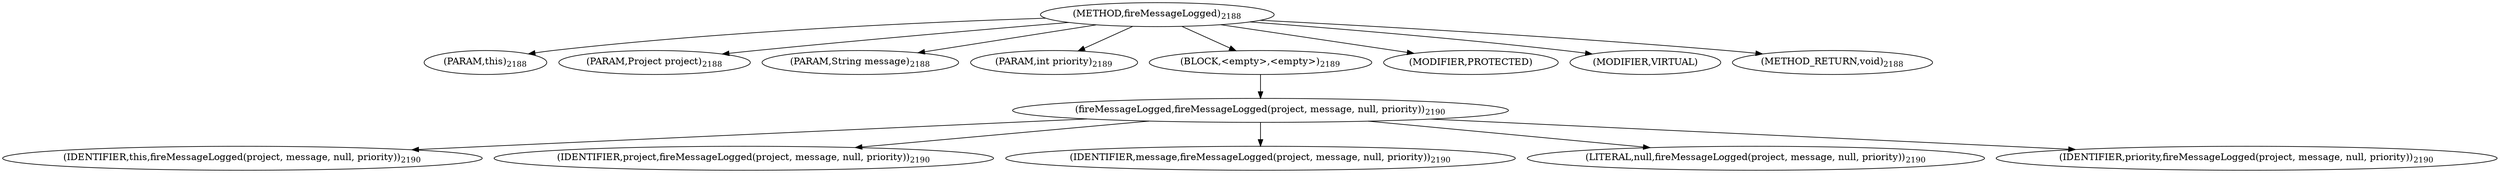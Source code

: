 digraph "fireMessageLogged" {  
"3646" [label = <(METHOD,fireMessageLogged)<SUB>2188</SUB>> ]
"235" [label = <(PARAM,this)<SUB>2188</SUB>> ]
"3647" [label = <(PARAM,Project project)<SUB>2188</SUB>> ]
"3648" [label = <(PARAM,String message)<SUB>2188</SUB>> ]
"3649" [label = <(PARAM,int priority)<SUB>2189</SUB>> ]
"3650" [label = <(BLOCK,&lt;empty&gt;,&lt;empty&gt;)<SUB>2189</SUB>> ]
"3651" [label = <(fireMessageLogged,fireMessageLogged(project, message, null, priority))<SUB>2190</SUB>> ]
"234" [label = <(IDENTIFIER,this,fireMessageLogged(project, message, null, priority))<SUB>2190</SUB>> ]
"3652" [label = <(IDENTIFIER,project,fireMessageLogged(project, message, null, priority))<SUB>2190</SUB>> ]
"3653" [label = <(IDENTIFIER,message,fireMessageLogged(project, message, null, priority))<SUB>2190</SUB>> ]
"3654" [label = <(LITERAL,null,fireMessageLogged(project, message, null, priority))<SUB>2190</SUB>> ]
"3655" [label = <(IDENTIFIER,priority,fireMessageLogged(project, message, null, priority))<SUB>2190</SUB>> ]
"3656" [label = <(MODIFIER,PROTECTED)> ]
"3657" [label = <(MODIFIER,VIRTUAL)> ]
"3658" [label = <(METHOD_RETURN,void)<SUB>2188</SUB>> ]
  "3646" -> "235" 
  "3646" -> "3647" 
  "3646" -> "3648" 
  "3646" -> "3649" 
  "3646" -> "3650" 
  "3646" -> "3656" 
  "3646" -> "3657" 
  "3646" -> "3658" 
  "3650" -> "3651" 
  "3651" -> "234" 
  "3651" -> "3652" 
  "3651" -> "3653" 
  "3651" -> "3654" 
  "3651" -> "3655" 
}
